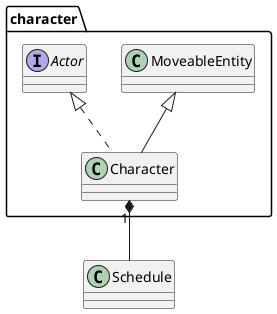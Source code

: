 @startuml


package character{
class Character extends MoveableEntity implements Actor{

}

}

Character "1" *-- Schedule

@enduml